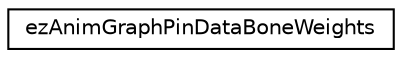 digraph "Graphical Class Hierarchy"
{
 // LATEX_PDF_SIZE
  edge [fontname="Helvetica",fontsize="10",labelfontname="Helvetica",labelfontsize="10"];
  node [fontname="Helvetica",fontsize="10",shape=record];
  rankdir="LR";
  Node0 [label="ezAnimGraphPinDataBoneWeights",height=0.2,width=0.4,color="black", fillcolor="white", style="filled",URL="$dc/d02/structez_anim_graph_pin_data_bone_weights.htm",tooltip=" "];
}
